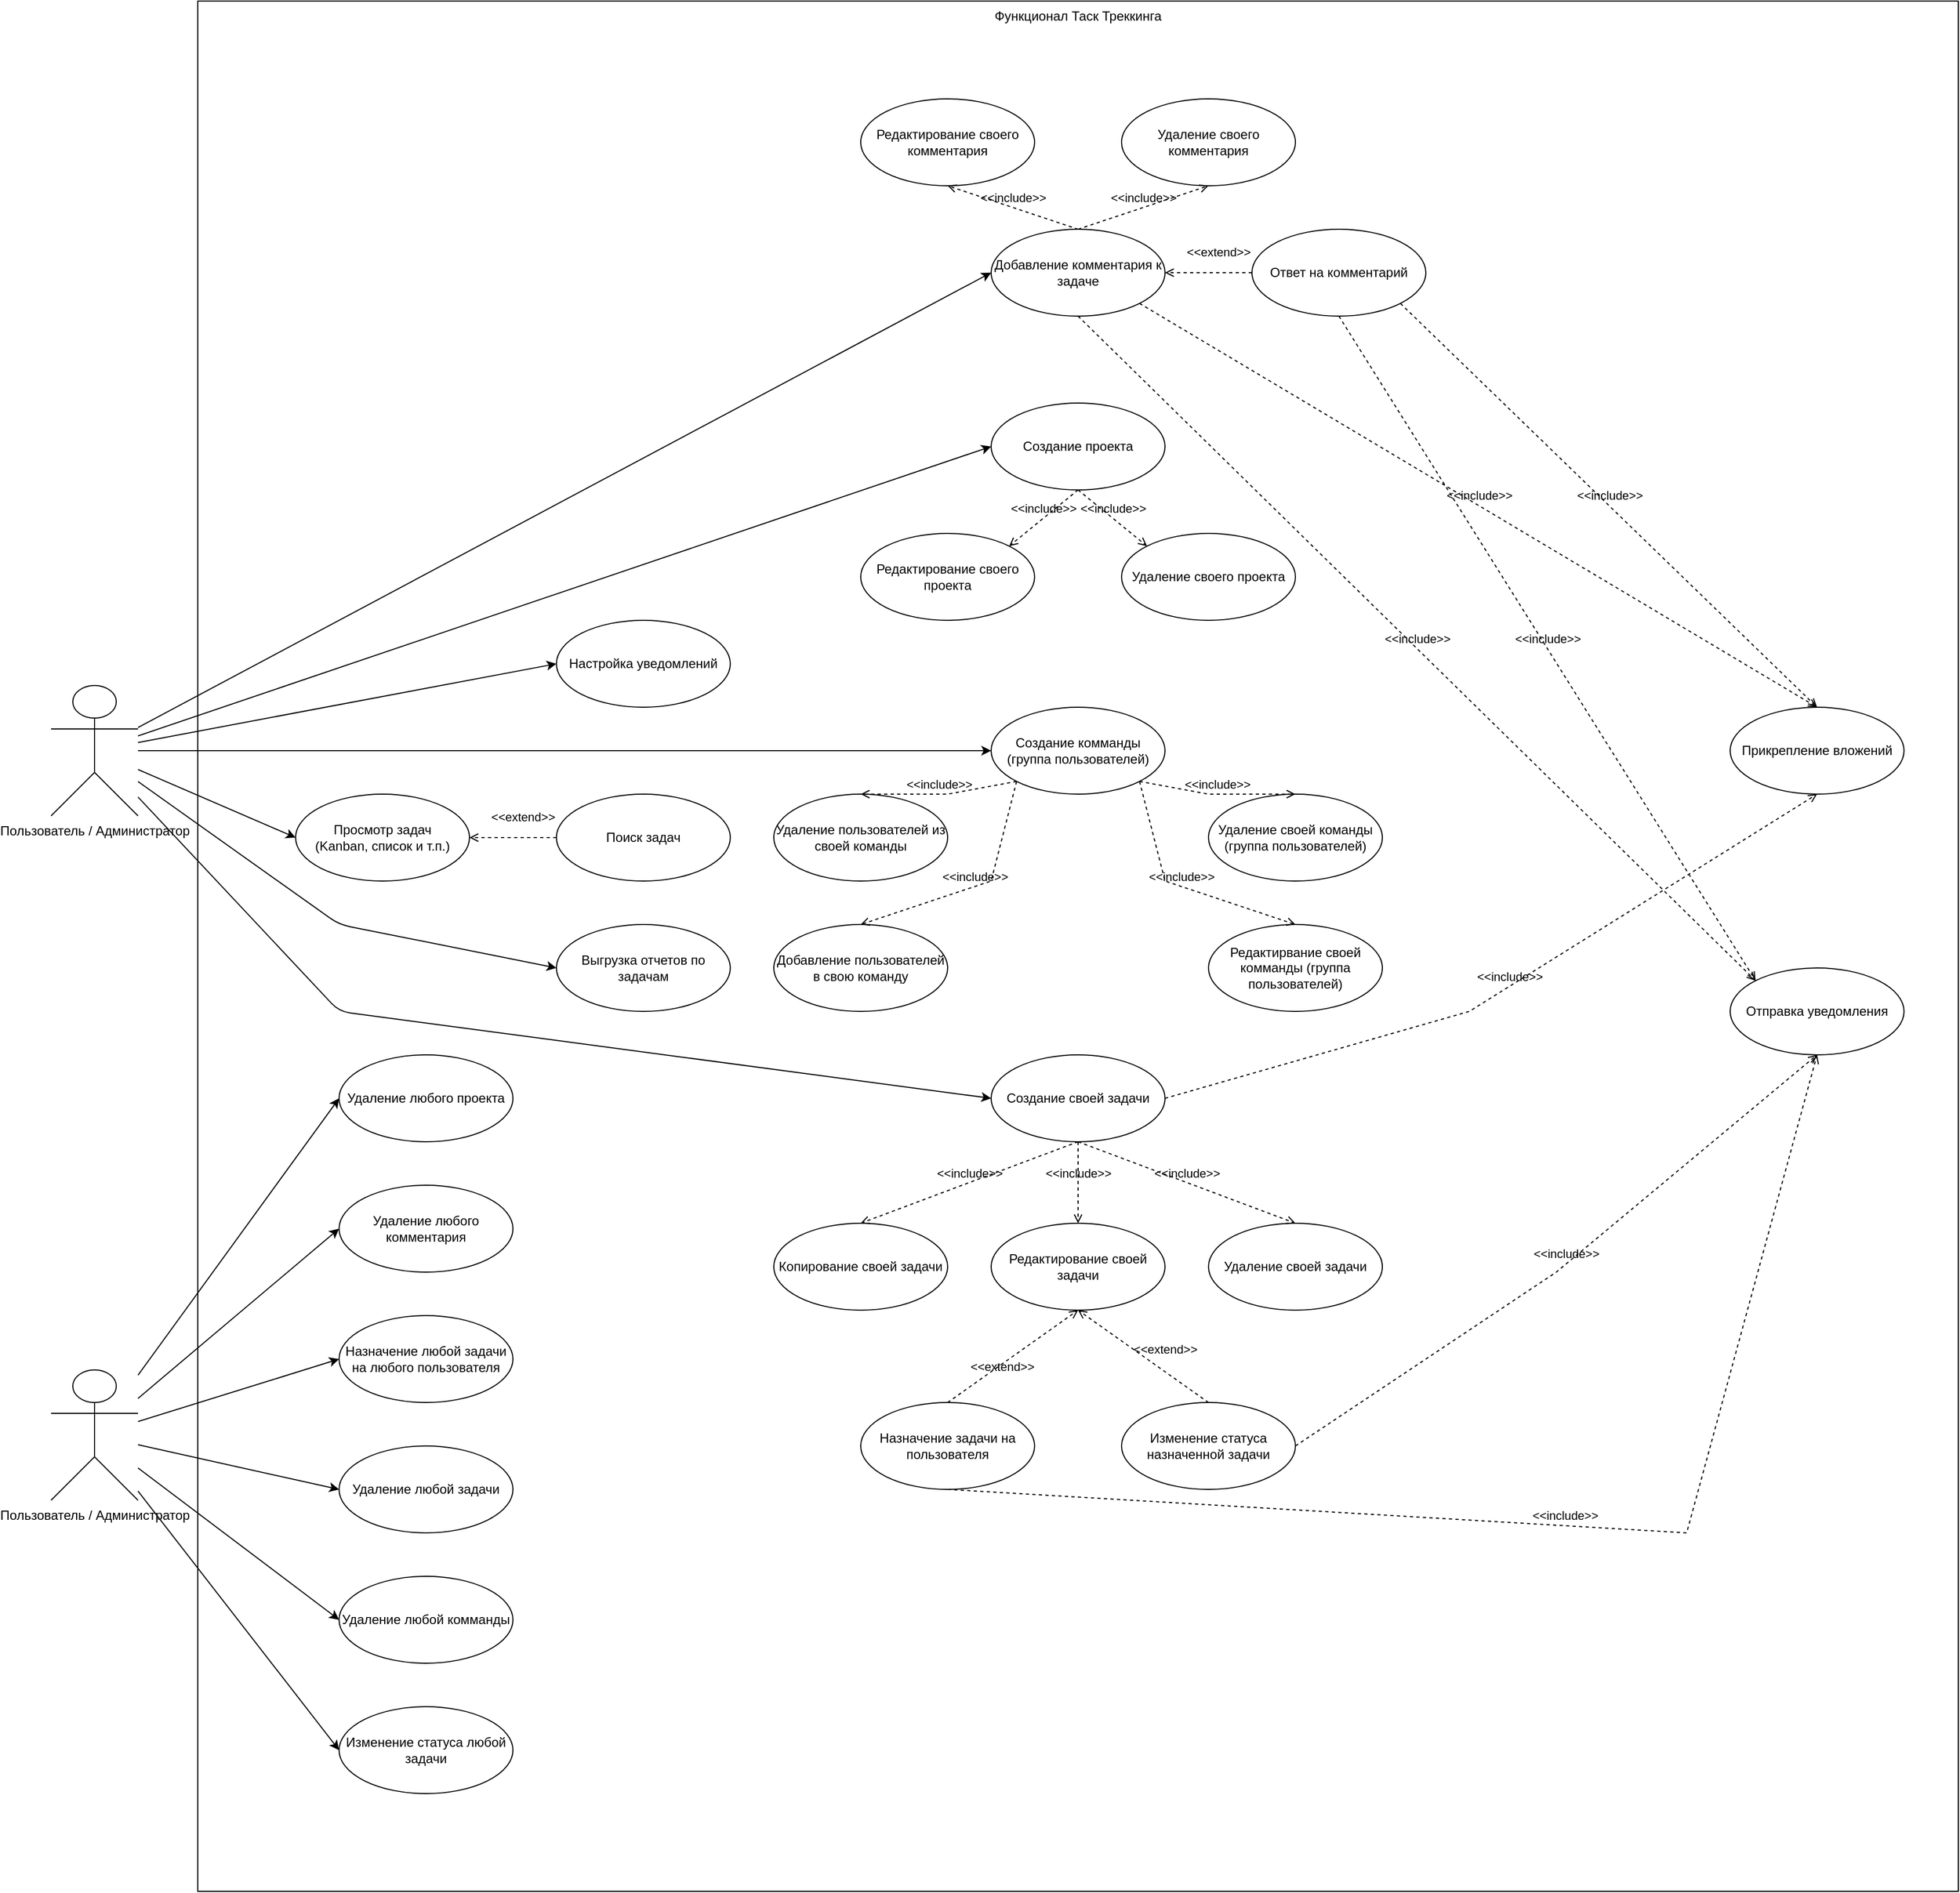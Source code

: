 <mxfile>
    <diagram id="AhvNE2Bj85OlApgS3JiM" name="Page-1">
        <mxGraphModel dx="7943" dy="7700" grid="1" gridSize="10" guides="1" tooltips="1" connect="1" arrows="1" fold="1" page="1" pageScale="1" pageWidth="850" pageHeight="1100" math="0" shadow="0">
            <root>
                <mxCell id="0"/>
                <mxCell id="1" parent="0"/>
                <mxCell id="3" value="Функционал Таск Треккинга" style="rounded=0;whiteSpace=wrap;html=1;align=center;verticalAlign=top;shadow=0;" vertex="1" parent="1">
                    <mxGeometry x="-290" y="-1930" width="1620" height="1740" as="geometry"/>
                </mxCell>
                <mxCell id="74" style="edgeStyle=none;html=1;entryX=0;entryY=0.5;entryDx=0;entryDy=0;" edge="1" parent="1" source="46" target="66">
                    <mxGeometry relative="1" as="geometry"/>
                </mxCell>
                <mxCell id="75" style="edgeStyle=none;html=1;entryX=0;entryY=0.5;entryDx=0;entryDy=0;" edge="1" parent="1" source="46" target="67">
                    <mxGeometry relative="1" as="geometry"/>
                </mxCell>
                <mxCell id="84" style="edgeStyle=none;html=1;entryX=0;entryY=0.5;entryDx=0;entryDy=0;" edge="1" parent="1" source="46" target="55">
                    <mxGeometry relative="1" as="geometry"/>
                </mxCell>
                <mxCell id="86" style="edgeStyle=none;html=1;entryX=0;entryY=0.5;entryDx=0;entryDy=0;" edge="1" parent="1" source="46" target="48">
                    <mxGeometry relative="1" as="geometry">
                        <mxPoint x="-200" y="-1000" as="targetPoint"/>
                        <Array as="points">
                            <mxPoint x="-160" y="-1000"/>
                        </Array>
                    </mxGeometry>
                </mxCell>
                <mxCell id="92" style="edgeStyle=none;html=1;entryX=0;entryY=0.5;entryDx=0;entryDy=0;" edge="1" parent="1" source="46" target="64">
                    <mxGeometry relative="1" as="geometry"/>
                </mxCell>
                <mxCell id="94" style="edgeStyle=none;html=1;entryX=0;entryY=0.5;entryDx=0;entryDy=0;" edge="1" parent="1" source="46" target="65">
                    <mxGeometry relative="1" as="geometry">
                        <Array as="points">
                            <mxPoint x="-160" y="-1080"/>
                        </Array>
                    </mxGeometry>
                </mxCell>
                <mxCell id="95" style="edgeStyle=none;html=1;entryX=0;entryY=0.5;entryDx=0;entryDy=0;" edge="1" parent="1" source="46" target="58">
                    <mxGeometry relative="1" as="geometry"/>
                </mxCell>
                <mxCell id="46" value="Пользователь / Администратор" style="shape=umlActor;verticalLabelPosition=bottom;verticalAlign=top;html=1;outlineConnect=0;" vertex="1" parent="1">
                    <mxGeometry x="-425" y="-1300" width="80" height="120" as="geometry"/>
                </mxCell>
                <mxCell id="48" value="Создание своей задачи" style="ellipse;whiteSpace=wrap;html=1;" vertex="1" parent="1">
                    <mxGeometry x="440" y="-960" width="160" height="80" as="geometry"/>
                </mxCell>
                <mxCell id="49" value="Копирование своей задачи" style="ellipse;whiteSpace=wrap;html=1;" vertex="1" parent="1">
                    <mxGeometry x="240" y="-805" width="160" height="80" as="geometry"/>
                </mxCell>
                <mxCell id="50" value="Редактирование своей задачи" style="ellipse;whiteSpace=wrap;html=1;" vertex="1" parent="1">
                    <mxGeometry x="440" y="-805" width="160" height="80" as="geometry"/>
                </mxCell>
                <mxCell id="51" value="Удаление своей задачи" style="ellipse;whiteSpace=wrap;html=1;" vertex="1" parent="1">
                    <mxGeometry x="640" y="-805" width="160" height="80" as="geometry"/>
                </mxCell>
                <mxCell id="52" value="Назначение задачи на пользователя" style="ellipse;whiteSpace=wrap;html=1;" vertex="1" parent="1">
                    <mxGeometry x="320" y="-640" width="160" height="80" as="geometry"/>
                </mxCell>
                <mxCell id="53" value="Изменение статуса назначенной задачи" style="ellipse;whiteSpace=wrap;html=1;" vertex="1" parent="1">
                    <mxGeometry x="560" y="-640" width="160" height="80" as="geometry"/>
                </mxCell>
                <mxCell id="55" value="Просмотр задач&lt;br&gt;(Kanban, список и т.п.)" style="ellipse;whiteSpace=wrap;html=1;" vertex="1" parent="1">
                    <mxGeometry x="-200" y="-1200" width="160" height="80" as="geometry"/>
                </mxCell>
                <mxCell id="56" value="Поиск задач" style="ellipse;whiteSpace=wrap;html=1;" vertex="1" parent="1">
                    <mxGeometry x="40" y="-1200" width="160" height="80" as="geometry"/>
                </mxCell>
                <mxCell id="57" value="Прикрепление вложений" style="ellipse;whiteSpace=wrap;html=1;" vertex="1" parent="1">
                    <mxGeometry x="1120" y="-1280" width="160" height="80" as="geometry"/>
                </mxCell>
                <mxCell id="58" value="Добавление комментария к задаче" style="ellipse;whiteSpace=wrap;html=1;" vertex="1" parent="1">
                    <mxGeometry x="440" y="-1720" width="160" height="80" as="geometry"/>
                </mxCell>
                <mxCell id="59" value="Редактирование своего комментария" style="ellipse;whiteSpace=wrap;html=1;" vertex="1" parent="1">
                    <mxGeometry x="320" y="-1840" width="160" height="80" as="geometry"/>
                </mxCell>
                <mxCell id="60" value="Удаление своего комментария" style="ellipse;whiteSpace=wrap;html=1;" vertex="1" parent="1">
                    <mxGeometry x="560" y="-1840" width="160" height="80" as="geometry"/>
                </mxCell>
                <mxCell id="61" value="Ответ на комментарий" style="ellipse;whiteSpace=wrap;html=1;" vertex="1" parent="1">
                    <mxGeometry x="680" y="-1720" width="160" height="80" as="geometry"/>
                </mxCell>
                <mxCell id="63" value="Отправка уведомления" style="ellipse;whiteSpace=wrap;html=1;" vertex="1" parent="1">
                    <mxGeometry x="1120" y="-1040" width="160" height="80" as="geometry"/>
                </mxCell>
                <mxCell id="64" value="Настройка уведомлений" style="ellipse;whiteSpace=wrap;html=1;" vertex="1" parent="1">
                    <mxGeometry x="40" y="-1360" width="160" height="80" as="geometry"/>
                </mxCell>
                <mxCell id="65" value="Выгрузка отчетов по задачам" style="ellipse;whiteSpace=wrap;html=1;" vertex="1" parent="1">
                    <mxGeometry x="40" y="-1080" width="160" height="80" as="geometry"/>
                </mxCell>
                <mxCell id="66" value="Создание проекта" style="ellipse;whiteSpace=wrap;html=1;" vertex="1" parent="1">
                    <mxGeometry x="440" y="-1560" width="160" height="80" as="geometry"/>
                </mxCell>
                <mxCell id="67" value="Создание комманды (группа пользователей)" style="ellipse;whiteSpace=wrap;html=1;" vertex="1" parent="1">
                    <mxGeometry x="440" y="-1280" width="160" height="80" as="geometry"/>
                </mxCell>
                <mxCell id="68" value="Редактирование своего проекта" style="ellipse;whiteSpace=wrap;html=1;" vertex="1" parent="1">
                    <mxGeometry x="320" y="-1440" width="160" height="80" as="geometry"/>
                </mxCell>
                <mxCell id="69" value="Удаление своего проекта" style="ellipse;whiteSpace=wrap;html=1;" vertex="1" parent="1">
                    <mxGeometry x="560" y="-1440" width="160" height="80" as="geometry"/>
                </mxCell>
                <mxCell id="70" value="Редактирвание своей комманды (группа пользователей)" style="ellipse;whiteSpace=wrap;html=1;" vertex="1" parent="1">
                    <mxGeometry x="640" y="-1080" width="160" height="80" as="geometry"/>
                </mxCell>
                <mxCell id="71" value="Удаление своей команды (группа пользователей)" style="ellipse;whiteSpace=wrap;html=1;" vertex="1" parent="1">
                    <mxGeometry x="640" y="-1200" width="160" height="80" as="geometry"/>
                </mxCell>
                <mxCell id="72" value="Добавление пользователей в свою команду" style="ellipse;whiteSpace=wrap;html=1;" vertex="1" parent="1">
                    <mxGeometry x="240" y="-1080" width="160" height="80" as="geometry"/>
                </mxCell>
                <mxCell id="73" value="Удаление пользователей из своей команды" style="ellipse;whiteSpace=wrap;html=1;" vertex="1" parent="1">
                    <mxGeometry x="240" y="-1200" width="160" height="80" as="geometry"/>
                </mxCell>
                <mxCell id="78" value="&amp;lt;&amp;lt;include&amp;gt;&amp;gt;" style="html=1;verticalAlign=bottom;labelBackgroundColor=none;endArrow=open;endFill=0;dashed=1;rounded=0;entryX=0.5;entryY=0;entryDx=0;entryDy=0;exitX=1;exitY=1;exitDx=0;exitDy=0;" edge="1" parent="1" source="67" target="70">
                    <mxGeometry width="160" relative="1" as="geometry">
                        <mxPoint x="390" y="-750" as="sourcePoint"/>
                        <mxPoint x="510" y="-910" as="targetPoint"/>
                        <Array as="points">
                            <mxPoint x="600" y="-1120"/>
                        </Array>
                    </mxGeometry>
                </mxCell>
                <mxCell id="79" value="&amp;lt;&amp;lt;include&amp;gt;&amp;gt;" style="html=1;verticalAlign=bottom;labelBackgroundColor=none;endArrow=open;endFill=0;dashed=1;rounded=0;entryX=0.5;entryY=0;entryDx=0;entryDy=0;exitX=1;exitY=1;exitDx=0;exitDy=0;" edge="1" parent="1" source="67" target="71">
                    <mxGeometry width="160" relative="1" as="geometry">
                        <mxPoint x="530" y="-1190" as="sourcePoint"/>
                        <mxPoint x="490" y="-1150" as="targetPoint"/>
                        <Array as="points">
                            <mxPoint x="640" y="-1200"/>
                        </Array>
                    </mxGeometry>
                </mxCell>
                <mxCell id="80" value="&amp;lt;&amp;lt;include&amp;gt;&amp;gt;" style="html=1;verticalAlign=bottom;labelBackgroundColor=none;endArrow=open;endFill=0;dashed=1;rounded=0;exitX=0;exitY=1;exitDx=0;exitDy=0;entryX=0.5;entryY=0;entryDx=0;entryDy=0;" edge="1" parent="1" source="67" target="72">
                    <mxGeometry width="160" relative="1" as="geometry">
                        <mxPoint x="586.569" y="-1201.716" as="sourcePoint"/>
                        <mxPoint x="590" y="-990" as="targetPoint"/>
                        <Array as="points">
                            <mxPoint x="440" y="-1120"/>
                        </Array>
                    </mxGeometry>
                </mxCell>
                <mxCell id="81" value="&amp;lt;&amp;lt;include&amp;gt;&amp;gt;" style="html=1;verticalAlign=bottom;labelBackgroundColor=none;endArrow=open;endFill=0;dashed=1;rounded=0;entryX=0.5;entryY=0;entryDx=0;entryDy=0;exitX=0;exitY=1;exitDx=0;exitDy=0;" edge="1" parent="1" source="67" target="73">
                    <mxGeometry width="160" relative="1" as="geometry">
                        <mxPoint x="596.569" y="-1191.716" as="sourcePoint"/>
                        <mxPoint x="740" y="-1060" as="targetPoint"/>
                        <Array as="points">
                            <mxPoint x="400" y="-1200"/>
                        </Array>
                    </mxGeometry>
                </mxCell>
                <mxCell id="82" value="&amp;lt;&amp;lt;include&amp;gt;&amp;gt;" style="html=1;verticalAlign=bottom;labelBackgroundColor=none;endArrow=open;endFill=0;dashed=1;rounded=0;exitX=0.5;exitY=1;exitDx=0;exitDy=0;entryX=0;entryY=0;entryDx=0;entryDy=0;" edge="1" parent="1" source="66" target="69">
                    <mxGeometry x="-0.002" width="160" relative="1" as="geometry">
                        <mxPoint x="586.569" y="-1201.716" as="sourcePoint"/>
                        <mxPoint x="730" y="-1070" as="targetPoint"/>
                        <Array as="points"/>
                        <mxPoint as="offset"/>
                    </mxGeometry>
                </mxCell>
                <mxCell id="83" value="&amp;lt;&amp;lt;include&amp;gt;&amp;gt;" style="html=1;verticalAlign=bottom;labelBackgroundColor=none;endArrow=open;endFill=0;dashed=1;rounded=0;exitX=0.5;exitY=1;exitDx=0;exitDy=0;entryX=1;entryY=0;entryDx=0;entryDy=0;" edge="1" parent="1" source="66" target="68">
                    <mxGeometry width="160" relative="1" as="geometry">
                        <mxPoint x="530" y="-1470" as="sourcePoint"/>
                        <mxPoint x="593.431" y="-1418.284" as="targetPoint"/>
                        <Array as="points"/>
                    </mxGeometry>
                </mxCell>
                <mxCell id="85" value="&amp;lt;&amp;lt;extend&amp;gt;&amp;gt;" style="html=1;verticalAlign=bottom;labelBackgroundColor=none;endArrow=open;endFill=0;dashed=1;rounded=0;entryX=1;entryY=0.5;entryDx=0;entryDy=0;exitX=0;exitY=0.5;exitDx=0;exitDy=0;" edge="1" parent="1" source="56" target="55">
                    <mxGeometry x="-0.25" y="-10" width="160" relative="1" as="geometry">
                        <mxPoint x="10.0" y="-1000.0" as="sourcePoint"/>
                        <mxPoint x="-70.0" y="-1000.0" as="targetPoint"/>
                        <mxPoint x="-1" as="offset"/>
                    </mxGeometry>
                </mxCell>
                <mxCell id="87" value="&amp;lt;&amp;lt;include&amp;gt;&amp;gt;" style="html=1;verticalAlign=bottom;labelBackgroundColor=none;endArrow=open;endFill=0;dashed=1;rounded=0;exitX=0.5;exitY=1;exitDx=0;exitDy=0;entryX=0.5;entryY=0;entryDx=0;entryDy=0;" edge="1" parent="1" source="48" target="50">
                    <mxGeometry width="160" relative="1" as="geometry">
                        <mxPoint x="473.431" y="-1246.716" as="sourcePoint"/>
                        <mxPoint x="330" y="-1115" as="targetPoint"/>
                        <Array as="points"/>
                    </mxGeometry>
                </mxCell>
                <mxCell id="88" value="&amp;lt;&amp;lt;include&amp;gt;&amp;gt;" style="html=1;verticalAlign=bottom;labelBackgroundColor=none;endArrow=open;endFill=0;dashed=1;rounded=0;exitX=0.5;exitY=1;exitDx=0;exitDy=0;entryX=0.5;entryY=0;entryDx=0;entryDy=0;" edge="1" parent="1" source="48" target="51">
                    <mxGeometry width="160" relative="1" as="geometry">
                        <mxPoint x="530" y="-870" as="sourcePoint"/>
                        <mxPoint x="530" y="-795" as="targetPoint"/>
                        <Array as="points"/>
                    </mxGeometry>
                </mxCell>
                <mxCell id="89" value="&amp;lt;&amp;lt;include&amp;gt;&amp;gt;" style="html=1;verticalAlign=bottom;labelBackgroundColor=none;endArrow=open;endFill=0;dashed=1;rounded=0;exitX=0.5;exitY=1;exitDx=0;exitDy=0;entryX=0.5;entryY=0;entryDx=0;entryDy=0;" edge="1" parent="1" source="48" target="49">
                    <mxGeometry width="160" relative="1" as="geometry">
                        <mxPoint x="530" y="-870" as="sourcePoint"/>
                        <mxPoint x="730" y="-795" as="targetPoint"/>
                        <Array as="points"/>
                    </mxGeometry>
                </mxCell>
                <mxCell id="90" value="&amp;lt;&amp;lt;extend&amp;gt;&amp;gt;" style="html=1;verticalAlign=bottom;labelBackgroundColor=none;endArrow=open;endFill=0;dashed=1;rounded=0;entryX=0.5;entryY=1;entryDx=0;entryDy=0;exitX=0.5;exitY=0;exitDx=0;exitDy=0;" edge="1" parent="1" source="52" target="50">
                    <mxGeometry x="-0.25" y="-10" width="160" relative="1" as="geometry">
                        <mxPoint x="70" y="-620" as="sourcePoint"/>
                        <mxPoint x="-30.0" y="-1150" as="targetPoint"/>
                        <mxPoint x="-1" as="offset"/>
                    </mxGeometry>
                </mxCell>
                <mxCell id="91" value="&amp;lt;&amp;lt;extend&amp;gt;&amp;gt;" style="html=1;verticalAlign=bottom;labelBackgroundColor=none;endArrow=open;endFill=0;dashed=1;rounded=0;entryX=0.5;entryY=1;entryDx=0;entryDy=0;exitX=0.5;exitY=0;exitDx=0;exitDy=0;" edge="1" parent="1" source="53" target="50">
                    <mxGeometry x="-0.25" y="-10" width="160" relative="1" as="geometry">
                        <mxPoint x="410" y="-630" as="sourcePoint"/>
                        <mxPoint x="530" y="-715" as="targetPoint"/>
                        <mxPoint x="-1" as="offset"/>
                    </mxGeometry>
                </mxCell>
                <mxCell id="96" value="&amp;lt;&amp;lt;extend&amp;gt;&amp;gt;" style="html=1;verticalAlign=bottom;labelBackgroundColor=none;endArrow=open;endFill=0;dashed=1;rounded=0;entryX=1;entryY=0.5;entryDx=0;entryDy=0;exitX=0;exitY=0.5;exitDx=0;exitDy=0;" edge="1" parent="1" source="61" target="58">
                    <mxGeometry x="-0.25" y="-10" width="160" relative="1" as="geometry">
                        <mxPoint x="650" y="-630" as="sourcePoint"/>
                        <mxPoint x="530" y="-715" as="targetPoint"/>
                        <mxPoint x="-1" as="offset"/>
                    </mxGeometry>
                </mxCell>
                <mxCell id="97" value="&amp;lt;&amp;lt;include&amp;gt;&amp;gt;" style="html=1;verticalAlign=bottom;labelBackgroundColor=none;endArrow=open;endFill=0;dashed=1;rounded=0;exitX=0.5;exitY=0;exitDx=0;exitDy=0;entryX=0.5;entryY=1;entryDx=0;entryDy=0;" edge="1" parent="1" source="58" target="59">
                    <mxGeometry width="160" relative="1" as="geometry">
                        <mxPoint x="530" y="-1470" as="sourcePoint"/>
                        <mxPoint x="466.569" y="-1418.284" as="targetPoint"/>
                        <Array as="points"/>
                    </mxGeometry>
                </mxCell>
                <mxCell id="98" value="&amp;lt;&amp;lt;include&amp;gt;&amp;gt;" style="html=1;verticalAlign=bottom;labelBackgroundColor=none;endArrow=open;endFill=0;dashed=1;rounded=0;entryX=0.5;entryY=1;entryDx=0;entryDy=0;" edge="1" parent="1" target="60">
                    <mxGeometry x="0.001" width="160" relative="1" as="geometry">
                        <mxPoint x="520" y="-1720" as="sourcePoint"/>
                        <mxPoint x="410" y="-1750" as="targetPoint"/>
                        <Array as="points"/>
                        <mxPoint as="offset"/>
                    </mxGeometry>
                </mxCell>
                <mxCell id="99" value="&amp;lt;&amp;lt;include&amp;gt;&amp;gt;" style="html=1;verticalAlign=bottom;labelBackgroundColor=none;endArrow=open;endFill=0;dashed=1;rounded=0;entryX=0.5;entryY=0;entryDx=0;entryDy=0;exitX=1;exitY=1;exitDx=0;exitDy=0;" edge="1" parent="1" source="58" target="57">
                    <mxGeometry x="0.001" width="160" relative="1" as="geometry">
                        <mxPoint x="530" y="-1710" as="sourcePoint"/>
                        <mxPoint x="650" y="-1750" as="targetPoint"/>
                        <Array as="points"/>
                        <mxPoint as="offset"/>
                    </mxGeometry>
                </mxCell>
                <mxCell id="100" value="&amp;lt;&amp;lt;include&amp;gt;&amp;gt;" style="html=1;verticalAlign=bottom;labelBackgroundColor=none;endArrow=open;endFill=0;dashed=1;rounded=0;entryX=0.5;entryY=0;entryDx=0;entryDy=0;exitX=1;exitY=1;exitDx=0;exitDy=0;" edge="1" parent="1" source="61" target="57">
                    <mxGeometry x="0.001" width="160" relative="1" as="geometry">
                        <mxPoint x="586.569" y="-1641.716" as="sourcePoint"/>
                        <mxPoint x="970" y="-1550" as="targetPoint"/>
                        <Array as="points"/>
                        <mxPoint as="offset"/>
                    </mxGeometry>
                </mxCell>
                <mxCell id="101" value="&amp;lt;&amp;lt;include&amp;gt;&amp;gt;" style="html=1;verticalAlign=bottom;labelBackgroundColor=none;endArrow=open;endFill=0;dashed=1;rounded=0;entryX=0.5;entryY=1;entryDx=0;entryDy=0;exitX=1;exitY=0.5;exitDx=0;exitDy=0;" edge="1" parent="1" source="48" target="57">
                    <mxGeometry x="0.001" width="160" relative="1" as="geometry">
                        <mxPoint x="586.569" y="-1641.716" as="sourcePoint"/>
                        <mxPoint x="1210" y="-1270" as="targetPoint"/>
                        <Array as="points">
                            <mxPoint x="880" y="-1000"/>
                        </Array>
                        <mxPoint as="offset"/>
                    </mxGeometry>
                </mxCell>
                <mxCell id="102" value="&amp;lt;&amp;lt;include&amp;gt;&amp;gt;" style="html=1;verticalAlign=bottom;labelBackgroundColor=none;endArrow=open;endFill=0;dashed=1;rounded=0;entryX=0.5;entryY=1;entryDx=0;entryDy=0;exitX=1;exitY=0.5;exitDx=0;exitDy=0;" edge="1" parent="1" source="53" target="63">
                    <mxGeometry x="0.001" width="160" relative="1" as="geometry">
                        <mxPoint x="610.0" y="-910" as="sourcePoint"/>
                        <mxPoint x="1210" y="-1190" as="targetPoint"/>
                        <Array as="points">
                            <mxPoint x="960" y="-760"/>
                        </Array>
                        <mxPoint as="offset"/>
                    </mxGeometry>
                </mxCell>
                <mxCell id="104" value="&amp;lt;&amp;lt;include&amp;gt;&amp;gt;" style="html=1;verticalAlign=bottom;labelBackgroundColor=none;endArrow=open;endFill=0;dashed=1;rounded=0;entryX=0.5;entryY=1;entryDx=0;entryDy=0;exitX=0.5;exitY=1;exitDx=0;exitDy=0;" edge="1" parent="1" source="52" target="63">
                    <mxGeometry x="0.001" width="160" relative="1" as="geometry">
                        <mxPoint x="730.0" y="-590" as="sourcePoint"/>
                        <mxPoint x="1210" y="-950" as="targetPoint"/>
                        <Array as="points">
                            <mxPoint x="1080" y="-520"/>
                        </Array>
                        <mxPoint as="offset"/>
                    </mxGeometry>
                </mxCell>
                <mxCell id="105" value="&amp;lt;&amp;lt;include&amp;gt;&amp;gt;" style="html=1;verticalAlign=bottom;labelBackgroundColor=none;endArrow=open;endFill=0;dashed=1;rounded=0;entryX=0;entryY=0;entryDx=0;entryDy=0;exitX=0.5;exitY=1;exitDx=0;exitDy=0;" edge="1" parent="1" source="58" target="63">
                    <mxGeometry x="0.001" width="160" relative="1" as="geometry">
                        <mxPoint x="586.569" y="-1641.716" as="sourcePoint"/>
                        <mxPoint x="1210" y="-1270" as="targetPoint"/>
                        <Array as="points"/>
                        <mxPoint as="offset"/>
                    </mxGeometry>
                </mxCell>
                <mxCell id="107" value="&amp;lt;&amp;lt;include&amp;gt;&amp;gt;" style="html=1;verticalAlign=bottom;labelBackgroundColor=none;endArrow=open;endFill=0;dashed=1;rounded=0;entryX=0;entryY=0;entryDx=0;entryDy=0;exitX=0.5;exitY=1;exitDx=0;exitDy=0;" edge="1" parent="1" source="61" target="63">
                    <mxGeometry x="0.001" width="160" relative="1" as="geometry">
                        <mxPoint x="826.569" y="-1641.716" as="sourcePoint"/>
                        <mxPoint x="1210" y="-1270" as="targetPoint"/>
                        <Array as="points"/>
                        <mxPoint as="offset"/>
                    </mxGeometry>
                </mxCell>
                <mxCell id="118" style="edgeStyle=none;html=1;entryX=0;entryY=0.5;entryDx=0;entryDy=0;" edge="1" parent="1" source="108" target="117">
                    <mxGeometry relative="1" as="geometry"/>
                </mxCell>
                <mxCell id="119" style="edgeStyle=none;html=1;entryX=0;entryY=0.5;entryDx=0;entryDy=0;" edge="1" parent="1" source="108" target="115">
                    <mxGeometry relative="1" as="geometry"/>
                </mxCell>
                <mxCell id="120" style="edgeStyle=none;html=1;entryX=0;entryY=0.5;entryDx=0;entryDy=0;" edge="1" parent="1" source="108" target="110">
                    <mxGeometry relative="1" as="geometry"/>
                </mxCell>
                <mxCell id="121" style="edgeStyle=none;html=1;entryX=0;entryY=0.5;entryDx=0;entryDy=0;" edge="1" parent="1" source="108" target="109">
                    <mxGeometry relative="1" as="geometry"/>
                </mxCell>
                <mxCell id="122" style="edgeStyle=none;html=1;entryX=0;entryY=0.5;entryDx=0;entryDy=0;" edge="1" parent="1" source="108" target="116">
                    <mxGeometry relative="1" as="geometry"/>
                </mxCell>
                <mxCell id="123" style="edgeStyle=none;html=1;entryX=0;entryY=0.5;entryDx=0;entryDy=0;" edge="1" parent="1" source="108" target="113">
                    <mxGeometry relative="1" as="geometry"/>
                </mxCell>
                <mxCell id="108" value="Пользователь / Администратор" style="shape=umlActor;verticalLabelPosition=bottom;verticalAlign=top;html=1;outlineConnect=0;" vertex="1" parent="1">
                    <mxGeometry x="-425" y="-670" width="80" height="120" as="geometry"/>
                </mxCell>
                <mxCell id="109" value="Удаление любой задачи" style="ellipse;whiteSpace=wrap;html=1;" vertex="1" parent="1">
                    <mxGeometry x="-160" y="-600" width="160" height="80" as="geometry"/>
                </mxCell>
                <mxCell id="110" value="Назначение любой задачи на любого пользователя" style="ellipse;whiteSpace=wrap;html=1;" vertex="1" parent="1">
                    <mxGeometry x="-160" y="-720" width="160" height="80" as="geometry"/>
                </mxCell>
                <mxCell id="113" value="Изменение статуса любой задачи" style="ellipse;whiteSpace=wrap;html=1;" vertex="1" parent="1">
                    <mxGeometry x="-160" y="-360" width="160" height="80" as="geometry"/>
                </mxCell>
                <mxCell id="115" value="Удаление любого комментария" style="ellipse;whiteSpace=wrap;html=1;" vertex="1" parent="1">
                    <mxGeometry x="-160" y="-840" width="160" height="80" as="geometry"/>
                </mxCell>
                <mxCell id="116" value="Удаление любой комманды" style="ellipse;whiteSpace=wrap;html=1;" vertex="1" parent="1">
                    <mxGeometry x="-160" y="-480" width="160" height="80" as="geometry"/>
                </mxCell>
                <mxCell id="117" value="Удаление любого проекта" style="ellipse;whiteSpace=wrap;html=1;" vertex="1" parent="1">
                    <mxGeometry x="-160" y="-960" width="160" height="80" as="geometry"/>
                </mxCell>
            </root>
        </mxGraphModel>
    </diagram>
</mxfile>
